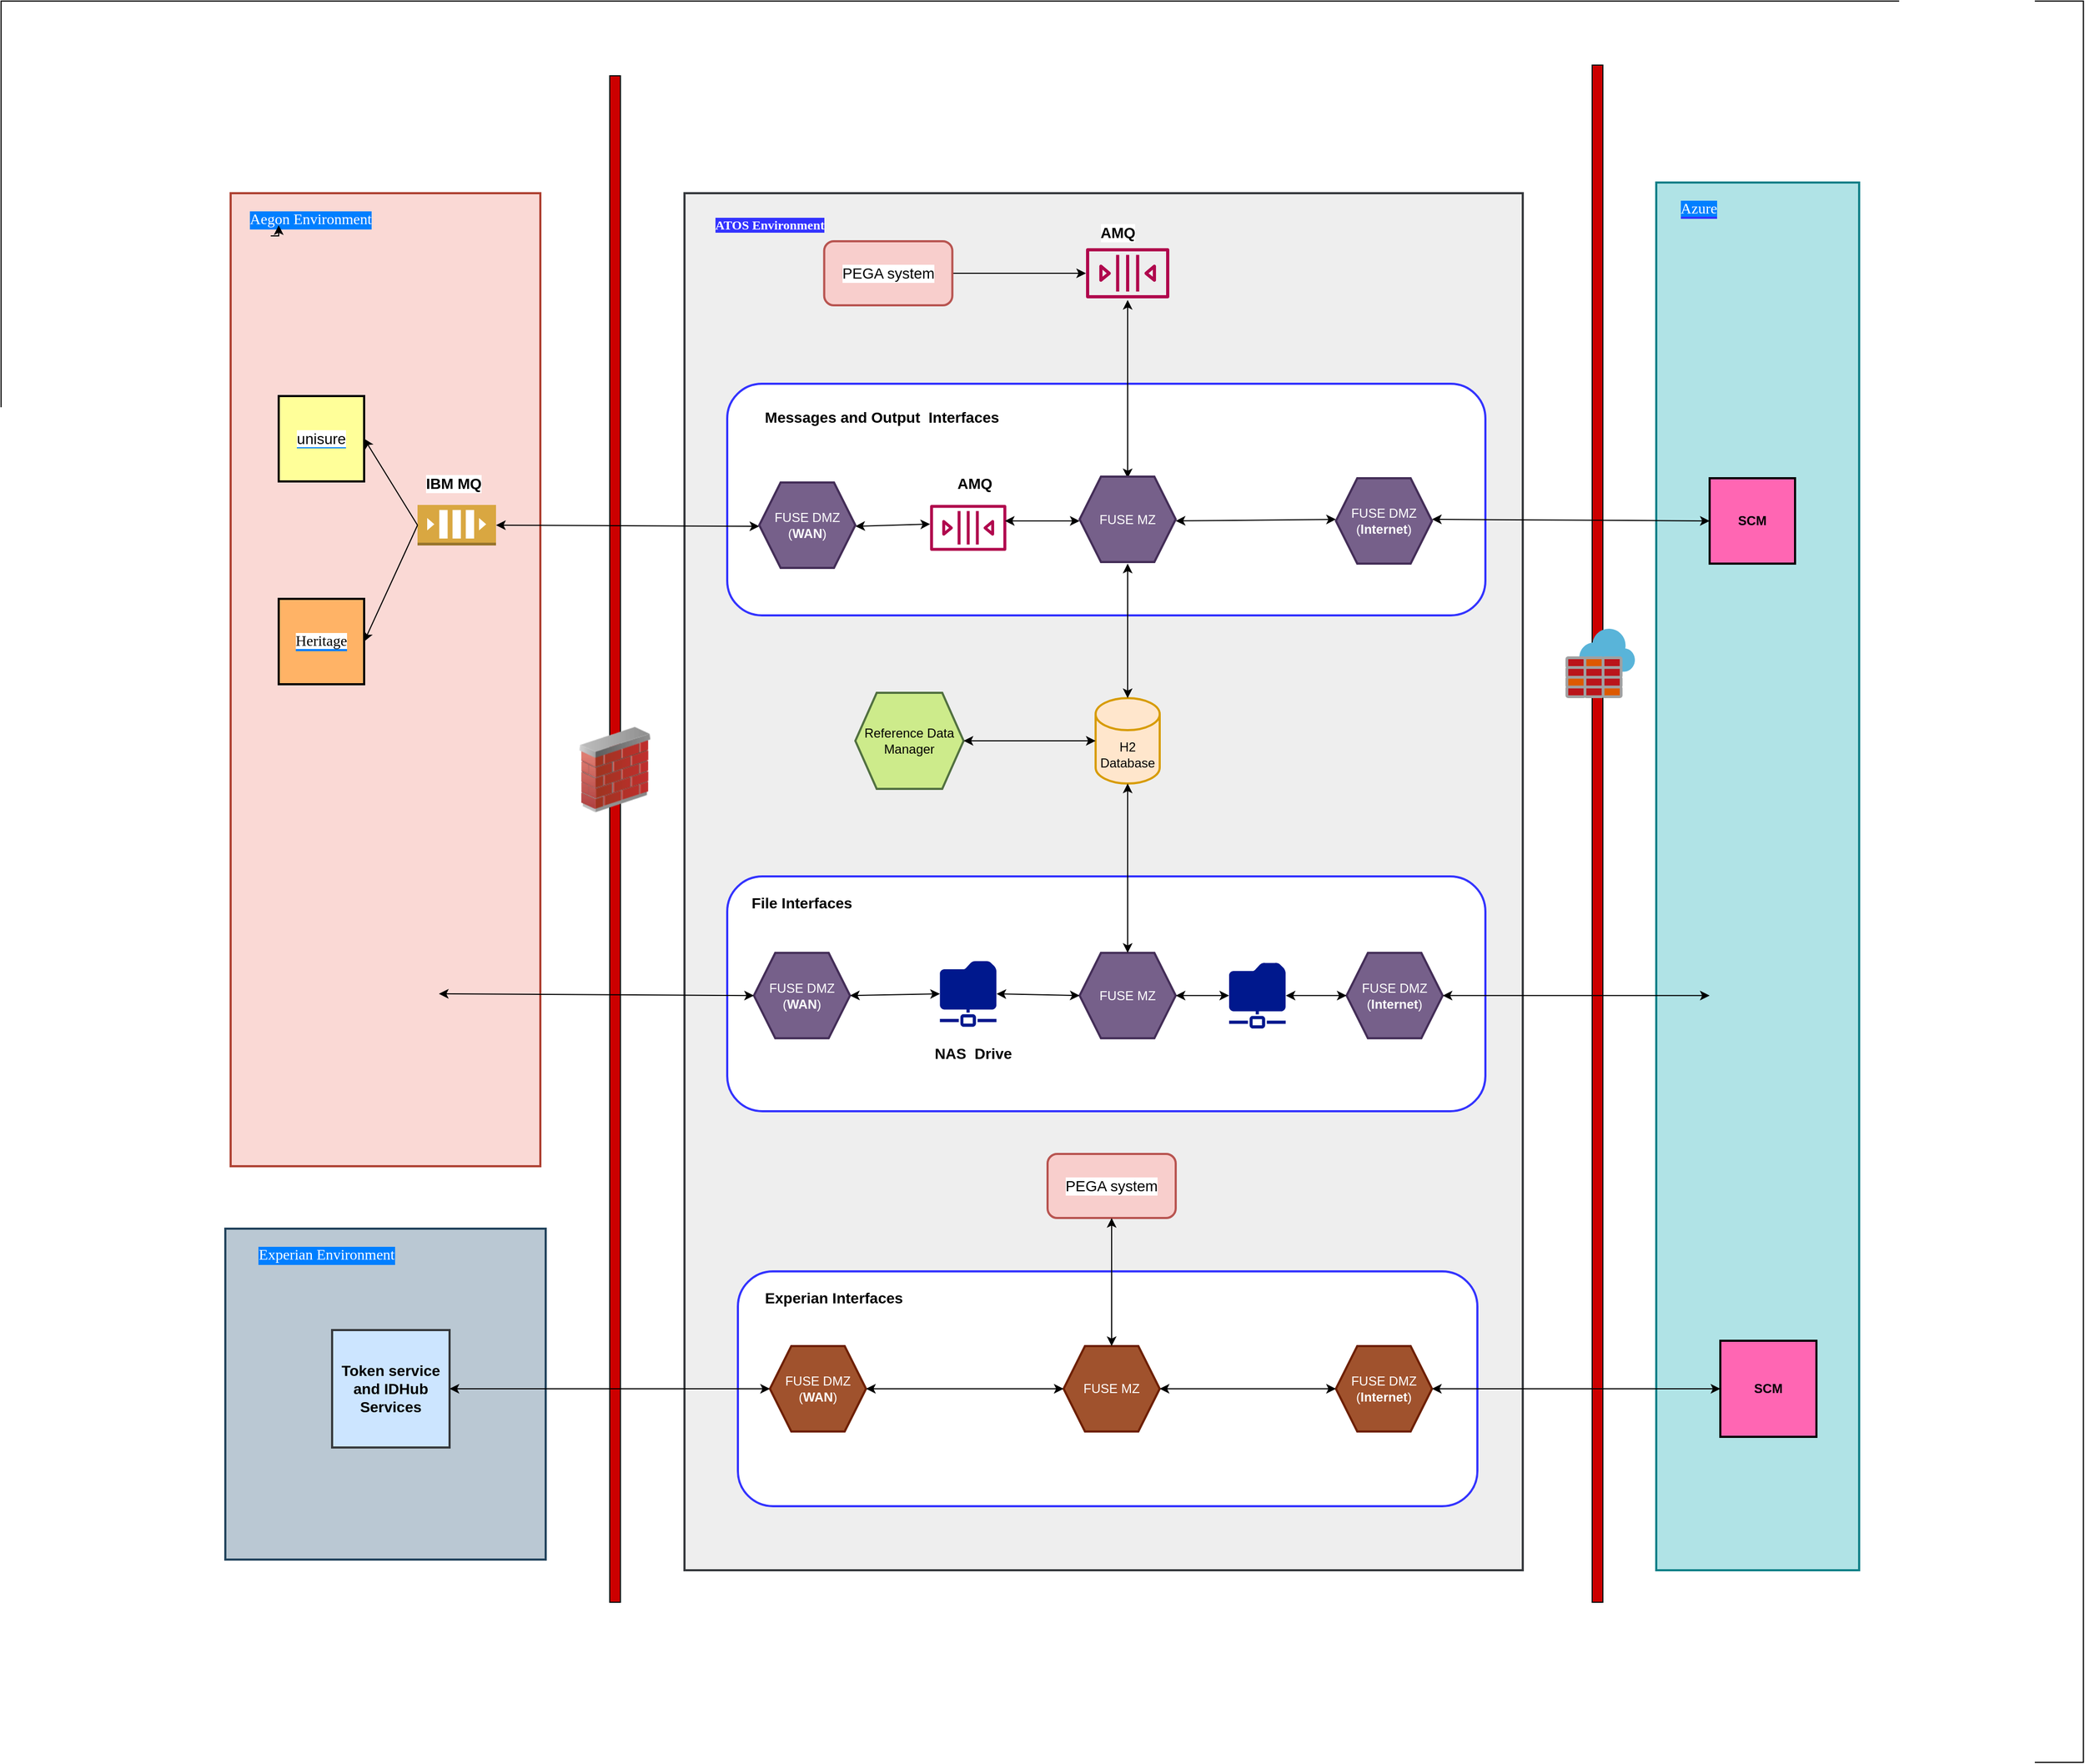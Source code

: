 <mxfile version="17.4.0" type="github">
  <diagram id="V6QHfMiRqVxOChgMFrc-" name="Page-1">
    <mxGraphModel dx="3308" dy="2176" grid="1" gridSize="10" guides="1" tooltips="1" connect="1" arrows="1" fold="1" page="1" pageScale="1" pageWidth="850" pageHeight="1100" math="0" shadow="0">
      <root>
        <mxCell id="0" />
        <mxCell id="1" parent="0" />
        <mxCell id="h0OjAdlszt1tEg1Gr9Ha-38" value="" style="rounded=0;whiteSpace=wrap;html=1;labelBackgroundColor=#FFFFFF;fontFamily=Helvetica;fontSize=14;fillColor=#fff2cc;strokeColor=#d6b656;" vertex="1" parent="1">
          <mxGeometry x="120" y="335" width="460" height="275" as="geometry" />
        </mxCell>
        <mxCell id="h0OjAdlszt1tEg1Gr9Ha-36" value="" style="rounded=0;whiteSpace=wrap;html=1;labelBackgroundColor=#FFFFFF;fontFamily=Helvetica;fontSize=14;fontColor=#000000;fillColor=#FFFFFF;" vertex="1" parent="1">
          <mxGeometry x="-640" y="-70" width="1950" height="1650" as="geometry" />
        </mxCell>
        <mxCell id="h0OjAdlszt1tEg1Gr9Ha-4" value="" style="rounded=0;whiteSpace=wrap;html=1;strokeWidth=2;fillColor=#eeeeee;strokeColor=#36393d;" vertex="1" parent="1">
          <mxGeometry y="110" width="785" height="1290" as="geometry" />
        </mxCell>
        <mxCell id="h0OjAdlszt1tEg1Gr9Ha-15" value="" style="rounded=0;whiteSpace=wrap;html=1;fillColor=#b0e3e6;strokeWidth=2;strokeColor=#0e8088;" vertex="1" parent="1">
          <mxGeometry x="910" y="100" width="190" height="1300" as="geometry" />
        </mxCell>
        <mxCell id="h0OjAdlszt1tEg1Gr9Ha-16" value="Reference Data Manager" style="shape=hexagon;perimeter=hexagonPerimeter2;whiteSpace=wrap;html=1;fixedSize=1;fillColor=#cdeb8b;strokeWidth=2;strokeColor=#517040;" vertex="1" parent="1">
          <mxGeometry x="160" y="578" width="101.36" height="90" as="geometry" />
        </mxCell>
        <mxCell id="h0OjAdlszt1tEg1Gr9Ha-17" value="H2 Database" style="shape=cylinder3;whiteSpace=wrap;html=1;boundedLbl=1;backgroundOutline=1;size=15;fillColor=#ffe6cc;strokeColor=#d79b00;strokeWidth=2;" vertex="1" parent="1">
          <mxGeometry x="385" y="583" width="60" height="80" as="geometry" />
        </mxCell>
        <mxCell id="h0OjAdlszt1tEg1Gr9Ha-20" value="&lt;b&gt;SCM&lt;/b&gt;" style="whiteSpace=wrap;html=1;aspect=fixed;fillColor=#FF66B3;strokeWidth=2;" vertex="1" parent="1">
          <mxGeometry x="960" y="377" width="80" height="80" as="geometry" />
        </mxCell>
        <mxCell id="h0OjAdlszt1tEg1Gr9Ha-21" value="&lt;font face=&quot;Georgia&quot; color=&quot;#ffffff&quot;&gt;&lt;b style=&quot;background-color: rgb(51 , 51 , 255)&quot;&gt;ATOS Environment&lt;/b&gt;&lt;/font&gt;" style="text;html=1;strokeColor=none;fillColor=none;align=center;verticalAlign=middle;whiteSpace=wrap;rounded=0;" vertex="1" parent="1">
          <mxGeometry x="10" y="125" width="140" height="30" as="geometry" />
        </mxCell>
        <mxCell id="h0OjAdlszt1tEg1Gr9Ha-22" value="&lt;span style=&quot;background-color: rgb(0 , 127 , 255)&quot;&gt;Azure&lt;/span&gt;" style="text;html=1;strokeColor=none;fillColor=none;align=center;verticalAlign=middle;whiteSpace=wrap;rounded=0;labelBackgroundColor=#3333FF;fontFamily=Georgia;fontSize=14;fontColor=#FFFFFF;" vertex="1" parent="1">
          <mxGeometry x="920" y="110" width="60" height="30" as="geometry" />
        </mxCell>
        <mxCell id="h0OjAdlszt1tEg1Gr9Ha-23" value="" style="rounded=0;whiteSpace=wrap;html=1;labelBackgroundColor=#007FFF;fontFamily=Georgia;fontSize=14;fontColor=#FFFFFF;fillColor=#CC0000;" vertex="1" parent="1">
          <mxGeometry x="850" y="-10" width="10" height="1440" as="geometry" />
        </mxCell>
        <mxCell id="h0OjAdlszt1tEg1Gr9Ha-24" value="" style="sketch=0;aspect=fixed;html=1;points=[];align=center;image;fontSize=12;image=img/lib/mscae/Azure_Firewall.svg;labelBackgroundColor=#007FFF;fontFamily=Georgia;fontColor=#FFFFFF;fillColor=#CC0000;" vertex="1" parent="1">
          <mxGeometry x="825" y="518" width="65" height="65" as="geometry" />
        </mxCell>
        <mxCell id="h0OjAdlszt1tEg1Gr9Ha-28" value="" style="endArrow=classic;startArrow=classic;html=1;rounded=0;fontFamily=Georgia;fontSize=14;fontColor=#FFFFFF;entryX=1;entryY=0.5;entryDx=0;entryDy=0;exitX=0;exitY=0.5;exitDx=0;exitDy=0;exitPerimeter=0;" edge="1" parent="1" source="h0OjAdlszt1tEg1Gr9Ha-17" target="h0OjAdlszt1tEg1Gr9Ha-16">
          <mxGeometry width="50" height="50" relative="1" as="geometry">
            <mxPoint x="440" y="564.5" as="sourcePoint" />
            <mxPoint x="360" y="564.5" as="targetPoint" />
          </mxGeometry>
        </mxCell>
        <mxCell id="h0OjAdlszt1tEg1Gr9Ha-30" value="" style="rounded=0;whiteSpace=wrap;html=1;labelBackgroundColor=#007FFF;fontFamily=Georgia;fontSize=14;fillColor=#fad9d5;strokeWidth=2;strokeColor=#ae4132;" vertex="1" parent="1">
          <mxGeometry x="-425" y="110" width="290" height="911.5" as="geometry" />
        </mxCell>
        <mxCell id="h0OjAdlszt1tEg1Gr9Ha-31" value="Aegon Environment" style="text;html=1;strokeColor=none;fillColor=none;align=center;verticalAlign=middle;whiteSpace=wrap;rounded=0;labelBackgroundColor=#007FFF;fontFamily=Georgia;fontSize=14;fontColor=#FFFFFF;" vertex="1" parent="1">
          <mxGeometry x="-425" y="120" width="150" height="30" as="geometry" />
        </mxCell>
        <mxCell id="h0OjAdlszt1tEg1Gr9Ha-32" value="&lt;font face=&quot;Helvetica&quot; style=&quot;background-color: rgb(255 , 255 , 255)&quot; color=&quot;#000000&quot;&gt;unisure&lt;/font&gt;" style="whiteSpace=wrap;html=1;aspect=fixed;labelBackgroundColor=#007FFF;fontFamily=Georgia;fontSize=14;fontColor=#FFFFFF;fillColor=#FFFF99;strokeWidth=2;" vertex="1" parent="1">
          <mxGeometry x="-380" y="300" width="80" height="80" as="geometry" />
        </mxCell>
        <mxCell id="h0OjAdlszt1tEg1Gr9Ha-33" value="&lt;font color=&quot;#000000&quot; style=&quot;background-color: rgb(255 , 255 , 255)&quot;&gt;Heritage&lt;/font&gt;" style="whiteSpace=wrap;html=1;aspect=fixed;labelBackgroundColor=#007FFF;fontFamily=Georgia;fontSize=14;fontColor=#FFFFFF;fillColor=#FFB366;strokeWidth=2;" vertex="1" parent="1">
          <mxGeometry x="-380" y="490" width="80" height="80" as="geometry" />
        </mxCell>
        <mxCell id="h0OjAdlszt1tEg1Gr9Ha-34" value="" style="rounded=0;whiteSpace=wrap;html=1;labelBackgroundColor=#007FFF;fontFamily=Georgia;fontSize=14;fontColor=#FFFFFF;fillColor=#CC0000;" vertex="1" parent="1">
          <mxGeometry x="-70" width="10" height="1430" as="geometry" />
        </mxCell>
        <mxCell id="h0OjAdlszt1tEg1Gr9Ha-35" value="" style="image;html=1;image=img/lib/clip_art/networking/Firewall_02_128x128.png;labelBackgroundColor=#FFFFFF;fontFamily=Helvetica;fontSize=14;fontColor=#000000;fillColor=#FFFFFF;" vertex="1" parent="1">
          <mxGeometry x="-105" y="610" width="80" height="80" as="geometry" />
        </mxCell>
        <mxCell id="h0OjAdlszt1tEg1Gr9Ha-41" value="" style="outlineConnect=0;dashed=0;verticalLabelPosition=bottom;verticalAlign=top;align=center;html=1;shape=mxgraph.aws3.queue;fillColor=#D9A741;gradientColor=none;labelBackgroundColor=#FFFFFF;fontFamily=Helvetica;fontSize=14;fontColor=#000000;strokeWidth=3;" vertex="1" parent="1">
          <mxGeometry x="-250" y="402" width="73.5" height="38" as="geometry" />
        </mxCell>
        <mxCell id="h0OjAdlszt1tEg1Gr9Ha-43" value="" style="endArrow=classic;html=1;rounded=0;fontFamily=Helvetica;fontSize=14;fontColor=#000000;exitX=0;exitY=0.5;exitDx=0;exitDy=0;exitPerimeter=0;entryX=1;entryY=0.5;entryDx=0;entryDy=0;" edge="1" parent="1" source="h0OjAdlszt1tEg1Gr9Ha-41" target="h0OjAdlszt1tEg1Gr9Ha-32">
          <mxGeometry width="50" height="50" relative="1" as="geometry">
            <mxPoint x="-280" y="440" as="sourcePoint" />
            <mxPoint x="-230" y="390" as="targetPoint" />
          </mxGeometry>
        </mxCell>
        <mxCell id="h0OjAdlszt1tEg1Gr9Ha-44" value="" style="endArrow=classic;html=1;rounded=0;fontFamily=Helvetica;fontSize=14;fontColor=#000000;entryX=1;entryY=0.5;entryDx=0;entryDy=0;exitX=0;exitY=0.5;exitDx=0;exitDy=0;exitPerimeter=0;" edge="1" parent="1" source="h0OjAdlszt1tEg1Gr9Ha-41" target="h0OjAdlszt1tEg1Gr9Ha-33">
          <mxGeometry width="50" height="50" relative="1" as="geometry">
            <mxPoint x="-290" y="600" as="sourcePoint" />
            <mxPoint x="-240" y="550" as="targetPoint" />
          </mxGeometry>
        </mxCell>
        <mxCell id="h0OjAdlszt1tEg1Gr9Ha-49" value="" style="edgeStyle=orthogonalEdgeStyle;rounded=0;orthogonalLoop=1;jettySize=auto;html=1;fontFamily=Helvetica;fontSize=14;fontColor=#000000;" edge="1" parent="1" source="h0OjAdlszt1tEg1Gr9Ha-45" target="h0OjAdlszt1tEg1Gr9Ha-48">
          <mxGeometry relative="1" as="geometry" />
        </mxCell>
        <mxCell id="h0OjAdlszt1tEg1Gr9Ha-45" value="PEGA system" style="rounded=1;whiteSpace=wrap;html=1;labelBackgroundColor=#FFFFFF;fontFamily=Helvetica;fontSize=14;strokeWidth=2;fillColor=#f8cecc;strokeColor=#b85450;" vertex="1" parent="1">
          <mxGeometry x="130.82" y="155" width="120" height="60" as="geometry" />
        </mxCell>
        <mxCell id="h0OjAdlszt1tEg1Gr9Ha-48" value="" style="sketch=0;outlineConnect=0;fontColor=#232F3E;gradientColor=none;fillColor=#B0084D;strokeColor=none;dashed=0;verticalLabelPosition=bottom;verticalAlign=top;align=center;html=1;fontSize=12;fontStyle=0;aspect=fixed;pointerEvents=1;shape=mxgraph.aws4.queue;" vertex="1" parent="1">
          <mxGeometry x="376" y="161.5" width="78" height="47" as="geometry" />
        </mxCell>
        <mxCell id="h0OjAdlszt1tEg1Gr9Ha-51" value="&lt;b&gt;AMQ&lt;/b&gt;" style="text;html=1;strokeColor=none;fillColor=none;align=center;verticalAlign=middle;whiteSpace=wrap;rounded=0;labelBackgroundColor=#FFFFFF;fontFamily=Helvetica;fontSize=14;fontColor=#000000;" vertex="1" parent="1">
          <mxGeometry x="376" y="131.5" width="60" height="30" as="geometry" />
        </mxCell>
        <mxCell id="h0OjAdlszt1tEg1Gr9Ha-52" value="&lt;b&gt;IBM MQ&lt;/b&gt;" style="text;html=1;strokeColor=none;fillColor=none;align=center;verticalAlign=middle;whiteSpace=wrap;rounded=0;labelBackgroundColor=#FFFFFF;fontFamily=Helvetica;fontSize=14;fontColor=#000000;" vertex="1" parent="1">
          <mxGeometry x="-246.5" y="367" width="60" height="30" as="geometry" />
        </mxCell>
        <mxCell id="GlJD7MIny9OVklbY3U_Z-7" value="" style="rounded=1;whiteSpace=wrap;html=1;labelBackgroundColor=#FFFFFF;fontFamily=Helvetica;fontSize=14;fontColor=#000000;strokeColor=#3333FF;strokeWidth=2;fillColor=#FFFFFF;" vertex="1" parent="1">
          <mxGeometry x="40" y="750" width="710" height="220" as="geometry" />
        </mxCell>
        <mxCell id="GlJD7MIny9OVklbY3U_Z-8" value="FUSE DMZ&lt;br&gt;(&lt;b&gt;Internet&lt;/b&gt;)" style="shape=hexagon;perimeter=hexagonPerimeter2;whiteSpace=wrap;html=1;fixedSize=1;fillColor=#76608a;strokeWidth=2;strokeColor=#432D57;fontColor=#ffffff;" vertex="1" parent="1">
          <mxGeometry x="620" y="821.64" width="90" height="80" as="geometry" />
        </mxCell>
        <mxCell id="GlJD7MIny9OVklbY3U_Z-9" value="" style="sketch=0;aspect=fixed;pointerEvents=1;shadow=0;dashed=0;html=1;strokeColor=none;labelPosition=center;verticalLabelPosition=bottom;verticalAlign=top;align=center;fillColor=#00188D;shape=mxgraph.mscae.enterprise.shared_folder;labelBackgroundColor=#FFFFFF;fontFamily=Helvetica;fontSize=14;fontColor=#000000;" vertex="1" parent="1">
          <mxGeometry x="510" y="830.83" width="53" height="61.63" as="geometry" />
        </mxCell>
        <mxCell id="GlJD7MIny9OVklbY3U_Z-13" value="&lt;b&gt;File Interfaces&lt;/b&gt;" style="text;html=1;strokeColor=none;fillColor=none;align=center;verticalAlign=middle;whiteSpace=wrap;rounded=0;labelBackgroundColor=#FFFFFF;fontFamily=Helvetica;fontSize=14;fontColor=#000000;" vertex="1" parent="1">
          <mxGeometry x="60" y="760" width="100" height="30" as="geometry" />
        </mxCell>
        <mxCell id="5v7vYuDECeMwFSMEY1S--1" value="" style="shape=image;html=1;verticalAlign=top;verticalLabelPosition=bottom;labelBackgroundColor=#ffffff;imageAspect=0;aspect=fixed;image=https://cdn2.iconfinder.com/data/icons/whcompare-servers-web-hosting/50/sftp-128.png;fontFamily=Helvetica;fontSize=14;fontColor=#000000;strokeWidth=2;fillColor=#FFFFFF;" vertex="1" parent="1">
          <mxGeometry x="-310" y="820.0" width="80" height="80" as="geometry" />
        </mxCell>
        <mxCell id="5v7vYuDECeMwFSMEY1S--3" value="" style="shape=image;html=1;verticalAlign=top;verticalLabelPosition=bottom;labelBackgroundColor=#ffffff;imageAspect=0;aspect=fixed;image=https://cdn2.iconfinder.com/data/icons/whcompare-servers-web-hosting/50/sftp-128.png;fontFamily=Helvetica;fontSize=14;fontColor=#000000;strokeWidth=2;fillColor=#FFFFFF;" vertex="1" parent="1">
          <mxGeometry x="960" y="821.64" width="80" height="80" as="geometry" />
        </mxCell>
        <mxCell id="5v7vYuDECeMwFSMEY1S--4" value="FUSE DMZ&lt;br&gt;(&lt;b&gt;WAN&lt;/b&gt;)" style="shape=hexagon;perimeter=hexagonPerimeter2;whiteSpace=wrap;html=1;fixedSize=1;fillColor=#76608a;strokeWidth=2;strokeColor=#432D57;fontColor=#ffffff;" vertex="1" parent="1">
          <mxGeometry x="65" y="821.64" width="90" height="80" as="geometry" />
        </mxCell>
        <mxCell id="5v7vYuDECeMwFSMEY1S--5" value="" style="sketch=0;aspect=fixed;pointerEvents=1;shadow=0;dashed=0;html=1;strokeColor=none;labelPosition=center;verticalLabelPosition=bottom;verticalAlign=top;align=center;fillColor=#00188D;shape=mxgraph.mscae.enterprise.shared_folder;labelBackgroundColor=#FFFFFF;fontFamily=Helvetica;fontSize=14;fontColor=#000000;" vertex="1" parent="1">
          <mxGeometry x="239.18" y="829.19" width="53" height="61.63" as="geometry" />
        </mxCell>
        <mxCell id="5v7vYuDECeMwFSMEY1S--6" value="FUSE MZ" style="shape=hexagon;perimeter=hexagonPerimeter2;whiteSpace=wrap;html=1;fixedSize=1;fillColor=#76608a;strokeWidth=2;strokeColor=#432D57;fontColor=#ffffff;" vertex="1" parent="1">
          <mxGeometry x="370" y="821.64" width="90" height="80" as="geometry" />
        </mxCell>
        <mxCell id="5v7vYuDECeMwFSMEY1S--7" value="" style="rounded=1;whiteSpace=wrap;html=1;labelBackgroundColor=#FFFFFF;fontFamily=Helvetica;fontSize=14;fontColor=#000000;strokeColor=#3333FF;strokeWidth=2;fillColor=#FFFFFF;" vertex="1" parent="1">
          <mxGeometry x="40" y="288.5" width="710" height="217" as="geometry" />
        </mxCell>
        <mxCell id="5v7vYuDECeMwFSMEY1S--9" value="" style="sketch=0;outlineConnect=0;fontColor=#232F3E;gradientColor=none;fillColor=#B0084D;strokeColor=none;dashed=0;verticalLabelPosition=bottom;verticalAlign=top;align=center;html=1;fontSize=12;fontStyle=0;aspect=fixed;pointerEvents=1;shape=mxgraph.aws4.queue;" vertex="1" parent="1">
          <mxGeometry x="230" y="402" width="71.36" height="43" as="geometry" />
        </mxCell>
        <mxCell id="5v7vYuDECeMwFSMEY1S--18" value="" style="rounded=1;whiteSpace=wrap;html=1;labelBackgroundColor=#FFFFFF;fontFamily=Helvetica;fontSize=14;fontColor=#000000;strokeColor=#3333FF;strokeWidth=2;fillColor=#FFFFFF;" vertex="1" parent="1">
          <mxGeometry x="50" y="1120" width="692.5" height="220" as="geometry" />
        </mxCell>
        <mxCell id="5v7vYuDECeMwFSMEY1S--22" value="&lt;b&gt;AMQ&lt;/b&gt;" style="text;html=1;strokeColor=none;fillColor=none;align=center;verticalAlign=middle;whiteSpace=wrap;rounded=0;labelBackgroundColor=#FFFFFF;fontFamily=Helvetica;fontSize=14;fontColor=#000000;" vertex="1" parent="1">
          <mxGeometry x="241.64" y="367" width="60" height="30" as="geometry" />
        </mxCell>
        <mxCell id="5v7vYuDECeMwFSMEY1S--23" value="FUSE DMZ&lt;br&gt;(&lt;b&gt;WAN&lt;/b&gt;)" style="shape=hexagon;perimeter=hexagonPerimeter2;whiteSpace=wrap;html=1;fixedSize=1;fillColor=#a0522d;strokeWidth=2;strokeColor=#6D1F00;fontColor=#ffffff;" vertex="1" parent="1">
          <mxGeometry x="80" y="1190" width="90" height="80" as="geometry" />
        </mxCell>
        <mxCell id="5v7vYuDECeMwFSMEY1S--24" value="FUSE MZ" style="shape=hexagon;perimeter=hexagonPerimeter2;whiteSpace=wrap;html=1;fixedSize=1;fillColor=#a0522d;strokeWidth=2;strokeColor=#6D1F00;fontColor=#ffffff;" vertex="1" parent="1">
          <mxGeometry x="355" y="1190" width="90" height="80" as="geometry" />
        </mxCell>
        <mxCell id="5v7vYuDECeMwFSMEY1S--25" value="FUSE DMZ&lt;br&gt;(&lt;b&gt;Internet&lt;/b&gt;)" style="shape=hexagon;perimeter=hexagonPerimeter2;whiteSpace=wrap;html=1;fixedSize=1;fillColor=#a0522d;strokeWidth=2;strokeColor=#6D1F00;fontColor=#ffffff;" vertex="1" parent="1">
          <mxGeometry x="610" y="1190" width="90" height="80" as="geometry" />
        </mxCell>
        <mxCell id="5v7vYuDECeMwFSMEY1S--26" value="&lt;b&gt;NAS&amp;nbsp; Drive&lt;/b&gt;" style="text;html=1;strokeColor=none;fillColor=none;align=center;verticalAlign=middle;whiteSpace=wrap;rounded=0;labelBackgroundColor=#FFFFFF;fontFamily=Helvetica;fontSize=14;fontColor=#000000;" vertex="1" parent="1">
          <mxGeometry x="230" y="900.82" width="80.82" height="30" as="geometry" />
        </mxCell>
        <mxCell id="5v7vYuDECeMwFSMEY1S--28" value="&lt;b&gt;Experian Interfaces&lt;/b&gt;" style="text;html=1;strokeColor=none;fillColor=none;align=center;verticalAlign=middle;whiteSpace=wrap;rounded=0;labelBackgroundColor=#FFFFFF;fontFamily=Helvetica;fontSize=14;fontColor=#000000;" vertex="1" parent="1">
          <mxGeometry x="60" y="1130" width="160" height="30" as="geometry" />
        </mxCell>
        <mxCell id="5v7vYuDECeMwFSMEY1S--29" value="&lt;b&gt;Messages and Output&amp;nbsp; Interfaces&lt;/b&gt;" style="text;html=1;strokeColor=none;fillColor=none;align=center;verticalAlign=middle;whiteSpace=wrap;rounded=0;labelBackgroundColor=#FFFFFF;fontFamily=Helvetica;fontSize=14;fontColor=#000000;" vertex="1" parent="1">
          <mxGeometry x="60" y="305" width="250" height="30" as="geometry" />
        </mxCell>
        <mxCell id="5v7vYuDECeMwFSMEY1S--30" value="" style="rounded=0;whiteSpace=wrap;html=1;labelBackgroundColor=none;fontFamily=Helvetica;fontSize=14;strokeWidth=2;fillColor=#bac8d3;strokeColor=#23445d;" vertex="1" parent="1">
          <mxGeometry x="-430" y="1080" width="300" height="310" as="geometry" />
        </mxCell>
        <mxCell id="5v7vYuDECeMwFSMEY1S--31" value="Experian Environment" style="text;html=1;strokeColor=none;fillColor=none;align=center;verticalAlign=middle;whiteSpace=wrap;rounded=0;labelBackgroundColor=#007FFF;fontFamily=Georgia;fontSize=14;fontColor=#FFFFFF;" vertex="1" parent="1">
          <mxGeometry x="-410" y="1090" width="150" height="30" as="geometry" />
        </mxCell>
        <mxCell id="5v7vYuDECeMwFSMEY1S--32" value="&lt;b&gt;Token service and IDHub Services&lt;/b&gt;" style="whiteSpace=wrap;html=1;aspect=fixed;labelBackgroundColor=none;fontFamily=Helvetica;fontSize=14;strokeWidth=2;fillColor=#cce5ff;strokeColor=#36393d;" vertex="1" parent="1">
          <mxGeometry x="-330" y="1175" width="110" height="110" as="geometry" />
        </mxCell>
        <mxCell id="5v7vYuDECeMwFSMEY1S--33" value="&lt;b&gt;SCM&lt;/b&gt;" style="whiteSpace=wrap;html=1;aspect=fixed;fillColor=#FF66B3;strokeWidth=2;" vertex="1" parent="1">
          <mxGeometry x="970" y="1185" width="90" height="90" as="geometry" />
        </mxCell>
        <mxCell id="5v7vYuDECeMwFSMEY1S--34" value="" style="endArrow=classic;startArrow=classic;html=1;rounded=0;fontFamily=Helvetica;fontSize=14;fontColor=#000000;exitX=0.5;exitY=0;exitDx=0;exitDy=0;entryX=0.5;entryY=1.032;entryDx=0;entryDy=0;entryPerimeter=0;" edge="1" parent="1" target="h0OjAdlszt1tEg1Gr9Ha-48">
          <mxGeometry width="50" height="50" relative="1" as="geometry">
            <mxPoint x="415" y="377" as="sourcePoint" />
            <mxPoint x="400" y="220" as="targetPoint" />
          </mxGeometry>
        </mxCell>
        <mxCell id="5v7vYuDECeMwFSMEY1S--35" value="" style="endArrow=classic;startArrow=classic;html=1;rounded=0;fontFamily=Helvetica;fontSize=14;fontColor=#000000;exitX=0.5;exitY=0;exitDx=0;exitDy=0;exitPerimeter=0;entryX=0.5;entryY=1;entryDx=0;entryDy=0;" edge="1" parent="1" source="h0OjAdlszt1tEg1Gr9Ha-17">
          <mxGeometry width="50" height="50" relative="1" as="geometry">
            <mxPoint x="390" y="550" as="sourcePoint" />
            <mxPoint x="415" y="457" as="targetPoint" />
          </mxGeometry>
        </mxCell>
        <mxCell id="5v7vYuDECeMwFSMEY1S--36" value="" style="endArrow=classic;startArrow=classic;html=1;rounded=0;fontFamily=Helvetica;fontSize=14;fontColor=#000000;entryX=0.5;entryY=1;entryDx=0;entryDy=0;entryPerimeter=0;exitX=0.5;exitY=0;exitDx=0;exitDy=0;" edge="1" parent="1" source="5v7vYuDECeMwFSMEY1S--6" target="h0OjAdlszt1tEg1Gr9Ha-17">
          <mxGeometry width="50" height="50" relative="1" as="geometry">
            <mxPoint x="410" y="790" as="sourcePoint" />
            <mxPoint x="460" y="740" as="targetPoint" />
          </mxGeometry>
        </mxCell>
        <mxCell id="5v7vYuDECeMwFSMEY1S--37" value="" style="endArrow=classic;startArrow=classic;html=1;rounded=0;fontFamily=Helvetica;fontSize=14;fontColor=#000000;exitX=1;exitY=0.5;exitDx=0;exitDy=0;entryX=0;entryY=0.5;entryDx=0;entryDy=0;" edge="1" parent="1" source="5v7vYuDECeMwFSMEY1S--23" target="5v7vYuDECeMwFSMEY1S--24">
          <mxGeometry width="50" height="50" relative="1" as="geometry">
            <mxPoint x="250" y="1250" as="sourcePoint" />
            <mxPoint x="300" y="1200" as="targetPoint" />
          </mxGeometry>
        </mxCell>
        <mxCell id="5v7vYuDECeMwFSMEY1S--39" value="" style="endArrow=classic;startArrow=classic;html=1;rounded=0;fontFamily=Helvetica;fontSize=14;fontColor=#000000;exitX=1;exitY=0.5;exitDx=0;exitDy=0;entryX=0;entryY=0.5;entryDx=0;entryDy=0;" edge="1" parent="1" source="5v7vYuDECeMwFSMEY1S--24" target="5v7vYuDECeMwFSMEY1S--25">
          <mxGeometry width="50" height="50" relative="1" as="geometry">
            <mxPoint x="510" y="1260" as="sourcePoint" />
            <mxPoint x="560" y="1210" as="targetPoint" />
          </mxGeometry>
        </mxCell>
        <mxCell id="5v7vYuDECeMwFSMEY1S--40" value="" style="endArrow=classic;startArrow=classic;html=1;rounded=0;fontFamily=Helvetica;fontSize=14;fontColor=#000000;exitX=1;exitY=0.5;exitDx=0;exitDy=0;" edge="1" parent="1">
          <mxGeometry width="50" height="50" relative="1" as="geometry">
            <mxPoint x="160" y="422" as="sourcePoint" />
            <mxPoint x="230" y="420" as="targetPoint" />
          </mxGeometry>
        </mxCell>
        <mxCell id="5v7vYuDECeMwFSMEY1S--41" value="" style="endArrow=classic;startArrow=classic;html=1;rounded=0;fontFamily=Helvetica;fontSize=14;fontColor=#000000;exitX=1;exitY=0.5;exitDx=0;exitDy=0;entryX=0;entryY=0.5;entryDx=0;entryDy=0;" edge="1" parent="1">
          <mxGeometry width="50" height="50" relative="1" as="geometry">
            <mxPoint x="460" y="417" as="sourcePoint" />
            <mxPoint x="610" y="415.5" as="targetPoint" />
          </mxGeometry>
        </mxCell>
        <mxCell id="5v7vYuDECeMwFSMEY1S--42" value="" style="endArrow=classic;startArrow=classic;html=1;rounded=0;fontFamily=Helvetica;fontSize=14;fontColor=#000000;exitX=1;exitY=0.5;exitDx=0;exitDy=0;exitPerimeter=0;entryX=0;entryY=0.5;entryDx=0;entryDy=0;" edge="1" parent="1" source="h0OjAdlszt1tEg1Gr9Ha-41">
          <mxGeometry width="50" height="50" relative="1" as="geometry">
            <mxPoint x="-30" y="440" as="sourcePoint" />
            <mxPoint x="70" y="422" as="targetPoint" />
          </mxGeometry>
        </mxCell>
        <mxCell id="5v7vYuDECeMwFSMEY1S--44" value="" style="endArrow=classic;startArrow=classic;html=1;rounded=0;fontFamily=Helvetica;fontSize=14;fontColor=#000000;entryX=0;entryY=0.5;entryDx=0;entryDy=0;" edge="1" parent="1">
          <mxGeometry width="50" height="50" relative="1" as="geometry">
            <mxPoint x="300" y="417" as="sourcePoint" />
            <mxPoint x="370" y="417" as="targetPoint" />
          </mxGeometry>
        </mxCell>
        <mxCell id="5v7vYuDECeMwFSMEY1S--45" value="" style="endArrow=classic;startArrow=classic;html=1;rounded=0;fontFamily=Helvetica;fontSize=14;fontColor=#000000;entryX=0;entryY=0.5;entryDx=0;entryDy=0;exitX=1;exitY=0.5;exitDx=0;exitDy=0;" edge="1" parent="1" target="h0OjAdlszt1tEg1Gr9Ha-20">
          <mxGeometry width="50" height="50" relative="1" as="geometry">
            <mxPoint x="700" y="415.5" as="sourcePoint" />
            <mxPoint x="790" y="380" as="targetPoint" />
          </mxGeometry>
        </mxCell>
        <mxCell id="5v7vYuDECeMwFSMEY1S--46" value="" style="endArrow=classic;startArrow=classic;html=1;rounded=0;fontFamily=Helvetica;fontSize=14;fontColor=#000000;exitX=1;exitY=0.5;exitDx=0;exitDy=0;entryX=0;entryY=0.5;entryDx=0;entryDy=0;" edge="1" parent="1" source="5v7vYuDECeMwFSMEY1S--1" target="5v7vYuDECeMwFSMEY1S--4">
          <mxGeometry width="50" height="50" relative="1" as="geometry">
            <mxPoint x="-90" y="890" as="sourcePoint" />
            <mxPoint x="-40" y="840" as="targetPoint" />
          </mxGeometry>
        </mxCell>
        <mxCell id="5v7vYuDECeMwFSMEY1S--47" value="" style="endArrow=classic;startArrow=classic;html=1;rounded=0;fontFamily=Helvetica;fontSize=14;fontColor=#000000;exitX=1;exitY=0.5;exitDx=0;exitDy=0;entryX=0;entryY=0.5;entryDx=0;entryDy=0;" edge="1" parent="1" source="GlJD7MIny9OVklbY3U_Z-8" target="5v7vYuDECeMwFSMEY1S--3">
          <mxGeometry width="50" height="50" relative="1" as="geometry">
            <mxPoint x="830" y="900" as="sourcePoint" />
            <mxPoint x="880" y="850" as="targetPoint" />
          </mxGeometry>
        </mxCell>
        <mxCell id="5v7vYuDECeMwFSMEY1S--48" value="" style="endArrow=classic;startArrow=classic;html=1;rounded=0;fontFamily=Helvetica;fontSize=14;fontColor=#000000;exitX=1;exitY=0.5;exitDx=0;exitDy=0;entryX=0;entryY=0.5;entryDx=0;entryDy=0;" edge="1" parent="1" source="5v7vYuDECeMwFSMEY1S--32" target="5v7vYuDECeMwFSMEY1S--23">
          <mxGeometry width="50" height="50" relative="1" as="geometry">
            <mxPoint x="-130" y="1285" as="sourcePoint" />
            <mxPoint x="-59.289" y="1235" as="targetPoint" />
          </mxGeometry>
        </mxCell>
        <mxCell id="5v7vYuDECeMwFSMEY1S--49" value="" style="endArrow=classic;startArrow=classic;html=1;rounded=0;fontFamily=Helvetica;fontSize=14;fontColor=#000000;exitX=1;exitY=0.5;exitDx=0;exitDy=0;" edge="1" parent="1" source="5v7vYuDECeMwFSMEY1S--25" target="5v7vYuDECeMwFSMEY1S--33">
          <mxGeometry width="50" height="50" relative="1" as="geometry">
            <mxPoint x="830" y="1250" as="sourcePoint" />
            <mxPoint x="880" y="1200" as="targetPoint" />
          </mxGeometry>
        </mxCell>
        <mxCell id="5v7vYuDECeMwFSMEY1S--50" style="edgeStyle=orthogonalEdgeStyle;rounded=0;orthogonalLoop=1;jettySize=auto;html=1;exitX=0.25;exitY=1;exitDx=0;exitDy=0;entryX=0.3;entryY=0.667;entryDx=0;entryDy=0;entryPerimeter=0;fontFamily=Helvetica;fontSize=14;fontColor=#000000;" edge="1" parent="1" source="h0OjAdlszt1tEg1Gr9Ha-31" target="h0OjAdlszt1tEg1Gr9Ha-31">
          <mxGeometry relative="1" as="geometry" />
        </mxCell>
        <mxCell id="5v7vYuDECeMwFSMEY1S--52" value="" style="endArrow=classic;startArrow=classic;html=1;rounded=0;fontFamily=Helvetica;fontSize=14;fontColor=#000000;exitX=1;exitY=0.5;exitDx=0;exitDy=0;entryX=0;entryY=0.5;entryDx=0;entryDy=0;entryPerimeter=0;" edge="1" parent="1" source="5v7vYuDECeMwFSMEY1S--4" target="5v7vYuDECeMwFSMEY1S--5">
          <mxGeometry width="50" height="50" relative="1" as="geometry">
            <mxPoint x="170" y="890" as="sourcePoint" />
            <mxPoint x="220" y="840" as="targetPoint" />
          </mxGeometry>
        </mxCell>
        <mxCell id="5v7vYuDECeMwFSMEY1S--53" value="" style="endArrow=classic;startArrow=classic;html=1;rounded=0;fontFamily=Helvetica;fontSize=14;fontColor=#000000;exitX=1;exitY=0.5;exitDx=0;exitDy=0;exitPerimeter=0;entryX=0;entryY=0.5;entryDx=0;entryDy=0;" edge="1" parent="1" source="5v7vYuDECeMwFSMEY1S--5" target="5v7vYuDECeMwFSMEY1S--6">
          <mxGeometry width="50" height="50" relative="1" as="geometry">
            <mxPoint x="310" y="890" as="sourcePoint" />
            <mxPoint x="360" y="840" as="targetPoint" />
          </mxGeometry>
        </mxCell>
        <mxCell id="5v7vYuDECeMwFSMEY1S--54" value="" style="endArrow=classic;startArrow=classic;html=1;rounded=0;fontFamily=Helvetica;fontSize=14;fontColor=#000000;exitX=1;exitY=0.5;exitDx=0;exitDy=0;entryX=0;entryY=0.5;entryDx=0;entryDy=0;entryPerimeter=0;" edge="1" parent="1" source="5v7vYuDECeMwFSMEY1S--6" target="GlJD7MIny9OVklbY3U_Z-9">
          <mxGeometry width="50" height="50" relative="1" as="geometry">
            <mxPoint x="460" y="890" as="sourcePoint" />
            <mxPoint x="510" y="840" as="targetPoint" />
          </mxGeometry>
        </mxCell>
        <mxCell id="5v7vYuDECeMwFSMEY1S--56" value="" style="endArrow=classic;startArrow=classic;html=1;rounded=0;fontFamily=Helvetica;fontSize=14;fontColor=#000000;exitX=1;exitY=0.5;exitDx=0;exitDy=0;exitPerimeter=0;entryX=0;entryY=0.5;entryDx=0;entryDy=0;" edge="1" parent="1" source="GlJD7MIny9OVklbY3U_Z-9" target="GlJD7MIny9OVklbY3U_Z-8">
          <mxGeometry width="50" height="50" relative="1" as="geometry">
            <mxPoint x="570" y="890" as="sourcePoint" />
            <mxPoint x="620" y="840" as="targetPoint" />
          </mxGeometry>
        </mxCell>
        <mxCell id="CVXwxLRXvlVi5tc0eJbV-1" value="FUSE DMZ&lt;br&gt;(&lt;b&gt;WAN&lt;/b&gt;)" style="shape=hexagon;perimeter=hexagonPerimeter2;whiteSpace=wrap;html=1;fixedSize=1;fillColor=#76608a;strokeWidth=2;strokeColor=#432D57;fontColor=#ffffff;" vertex="1" parent="1">
          <mxGeometry x="70" y="381.0" width="90" height="80" as="geometry" />
        </mxCell>
        <mxCell id="CVXwxLRXvlVi5tc0eJbV-2" value="FUSE MZ" style="shape=hexagon;perimeter=hexagonPerimeter2;whiteSpace=wrap;html=1;fixedSize=1;fillColor=#76608a;strokeWidth=2;strokeColor=#432D57;fontColor=#ffffff;" vertex="1" parent="1">
          <mxGeometry x="370" y="375.5" width="90" height="80" as="geometry" />
        </mxCell>
        <mxCell id="CVXwxLRXvlVi5tc0eJbV-4" value="FUSE DMZ&lt;br&gt;(&lt;b&gt;Internet&lt;/b&gt;)" style="shape=hexagon;perimeter=hexagonPerimeter2;whiteSpace=wrap;html=1;fixedSize=1;fillColor=#76608a;strokeWidth=2;strokeColor=#432D57;fontColor=#ffffff;" vertex="1" parent="1">
          <mxGeometry x="610" y="377.0" width="90" height="80" as="geometry" />
        </mxCell>
        <mxCell id="CVXwxLRXvlVi5tc0eJbV-5" value="PEGA system" style="rounded=1;whiteSpace=wrap;html=1;labelBackgroundColor=#FFFFFF;fontFamily=Helvetica;fontSize=14;strokeWidth=2;fillColor=#f8cecc;strokeColor=#b85450;" vertex="1" parent="1">
          <mxGeometry x="340" y="1010" width="120" height="60" as="geometry" />
        </mxCell>
        <mxCell id="CVXwxLRXvlVi5tc0eJbV-6" value="" style="endArrow=classic;startArrow=classic;html=1;rounded=0;fontFamily=Helvetica;fontSize=14;fontColor=#000000;entryX=0.5;entryY=1;entryDx=0;entryDy=0;exitX=0.5;exitY=0;exitDx=0;exitDy=0;" edge="1" parent="1" source="5v7vYuDECeMwFSMEY1S--24" target="CVXwxLRXvlVi5tc0eJbV-5">
          <mxGeometry width="50" height="50" relative="1" as="geometry">
            <mxPoint x="260" y="1150" as="sourcePoint" />
            <mxPoint x="310" y="1100" as="targetPoint" />
          </mxGeometry>
        </mxCell>
      </root>
    </mxGraphModel>
  </diagram>
</mxfile>
